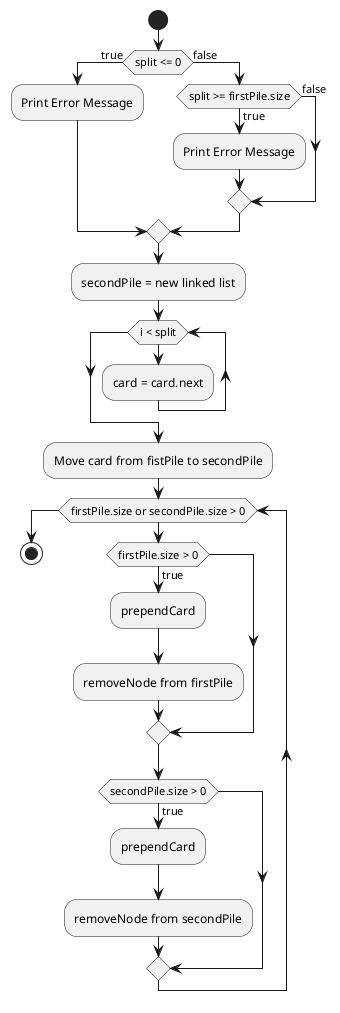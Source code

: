 @startuml
'https://plantuml.com/activity-diagram-beta

start
if (split <= 0) is (true) then
  :Print Error Message;
else (false)
    if (split >= firstPile.size) is (true) then
      :Print Error Message;
    else (false)
    endif
endif

:secondPile = new linked list;
while (i < split)
  :card = card.next;
endwhile

:Move card from fistPile to secondPile;

while (firstPile.size or secondPile.size > 0)
  if (firstPile.size > 0) is (true) then
    :prependCard;
    :removeNode from firstPile;
  endif
  if (secondPile.size > 0) is (true) then
    :prependCard;
    :removeNode from secondPile;
  endif
endwhile
stop

@enduml
